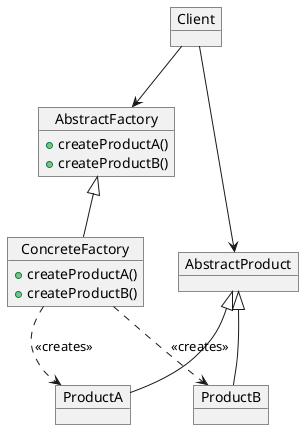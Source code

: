 @startuml abstractFactory

object "Client" as client
object "AbstractFactory" as factory {
    +createProductA()
    +createProductB()
}
object "ConcreteFactory" as concretefact {
    +createProductA()
    +createProductB()
}
object "AbstractProduct" as product
object "ProductA" as producta
object "ProductB" as productb


product <|-- producta
product <|-- productb

client --> product
client --> factory

factory <|-- concretefact
concretefact ..> producta : <<creates>>
concretefact ..> productb : <<creates>>
	
@enduml
